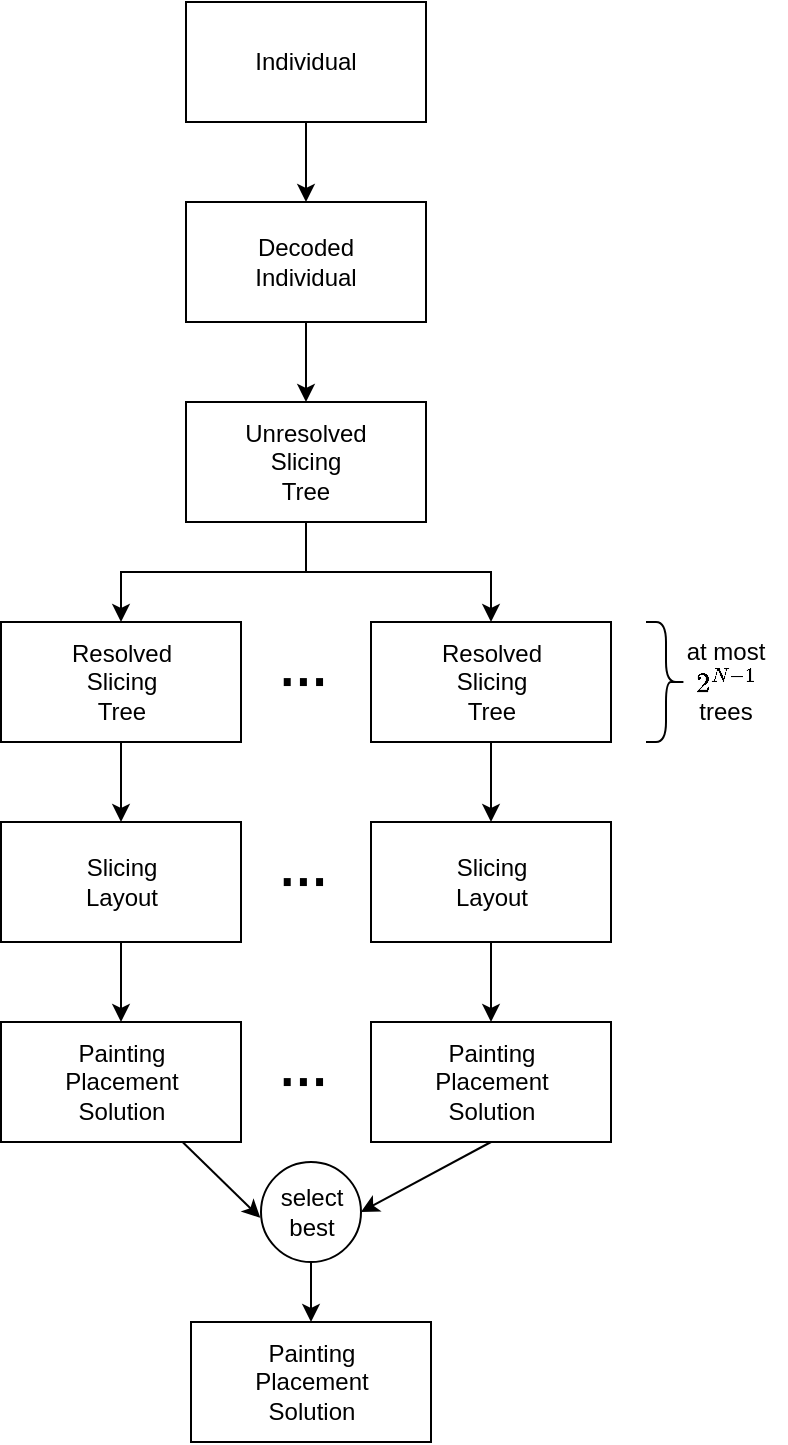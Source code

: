 <mxfile version="21.1.2" type="device">
  <diagram name="Page-1" id="x4QWO5014bQfK3UhbYcu">
    <mxGraphModel dx="1342" dy="747" grid="1" gridSize="10" guides="1" tooltips="1" connect="1" arrows="1" fold="1" page="1" pageScale="1" pageWidth="1100" pageHeight="850" math="1" shadow="0">
      <root>
        <mxCell id="0" />
        <mxCell id="1" parent="0" />
        <mxCell id="0gRak0DVL62jFdUBthqg-3" style="edgeStyle=orthogonalEdgeStyle;rounded=0;orthogonalLoop=1;jettySize=auto;html=1;entryX=0.5;entryY=0;entryDx=0;entryDy=0;" edge="1" parent="1" source="0gRak0DVL62jFdUBthqg-1" target="0gRak0DVL62jFdUBthqg-2">
          <mxGeometry relative="1" as="geometry" />
        </mxCell>
        <mxCell id="0gRak0DVL62jFdUBthqg-1" value="Individual" style="rounded=0;whiteSpace=wrap;html=1;" vertex="1" parent="1">
          <mxGeometry x="530" y="180" width="120" height="60" as="geometry" />
        </mxCell>
        <mxCell id="0gRak0DVL62jFdUBthqg-5" style="edgeStyle=orthogonalEdgeStyle;rounded=0;orthogonalLoop=1;jettySize=auto;html=1;entryX=0.5;entryY=0;entryDx=0;entryDy=0;" edge="1" parent="1" source="0gRak0DVL62jFdUBthqg-2" target="0gRak0DVL62jFdUBthqg-4">
          <mxGeometry relative="1" as="geometry" />
        </mxCell>
        <mxCell id="0gRak0DVL62jFdUBthqg-2" value="Decoded&lt;br&gt;Individual" style="rounded=0;whiteSpace=wrap;html=1;" vertex="1" parent="1">
          <mxGeometry x="530" y="280" width="120" height="60" as="geometry" />
        </mxCell>
        <mxCell id="0gRak0DVL62jFdUBthqg-36" style="edgeStyle=orthogonalEdgeStyle;rounded=0;orthogonalLoop=1;jettySize=auto;html=1;entryX=0.5;entryY=0;entryDx=0;entryDy=0;" edge="1" parent="1" source="0gRak0DVL62jFdUBthqg-4" target="0gRak0DVL62jFdUBthqg-6">
          <mxGeometry relative="1" as="geometry" />
        </mxCell>
        <mxCell id="0gRak0DVL62jFdUBthqg-37" style="edgeStyle=orthogonalEdgeStyle;rounded=0;orthogonalLoop=1;jettySize=auto;html=1;" edge="1" parent="1" source="0gRak0DVL62jFdUBthqg-4" target="0gRak0DVL62jFdUBthqg-8">
          <mxGeometry relative="1" as="geometry" />
        </mxCell>
        <mxCell id="0gRak0DVL62jFdUBthqg-4" value="Unresolved&lt;br&gt;Slicing&lt;br&gt;Tree" style="rounded=0;whiteSpace=wrap;html=1;" vertex="1" parent="1">
          <mxGeometry x="530" y="380" width="120" height="60" as="geometry" />
        </mxCell>
        <mxCell id="0gRak0DVL62jFdUBthqg-20" style="edgeStyle=orthogonalEdgeStyle;rounded=0;orthogonalLoop=1;jettySize=auto;html=1;entryX=0.5;entryY=0;entryDx=0;entryDy=0;" edge="1" parent="1" source="0gRak0DVL62jFdUBthqg-6" target="0gRak0DVL62jFdUBthqg-17">
          <mxGeometry relative="1" as="geometry" />
        </mxCell>
        <mxCell id="0gRak0DVL62jFdUBthqg-6" value="Resolved&lt;br&gt;Slicing&lt;br&gt;Tree" style="rounded=0;whiteSpace=wrap;html=1;" vertex="1" parent="1">
          <mxGeometry x="437.5" y="490" width="120" height="60" as="geometry" />
        </mxCell>
        <mxCell id="0gRak0DVL62jFdUBthqg-21" style="edgeStyle=orthogonalEdgeStyle;rounded=0;orthogonalLoop=1;jettySize=auto;html=1;entryX=0.5;entryY=0;entryDx=0;entryDy=0;" edge="1" parent="1" source="0gRak0DVL62jFdUBthqg-7">
          <mxGeometry relative="1" as="geometry">
            <mxPoint x="590" y="590" as="targetPoint" />
          </mxGeometry>
        </mxCell>
        <mxCell id="0gRak0DVL62jFdUBthqg-22" style="edgeStyle=orthogonalEdgeStyle;rounded=0;orthogonalLoop=1;jettySize=auto;html=1;entryX=0.5;entryY=0;entryDx=0;entryDy=0;" edge="1" parent="1" source="0gRak0DVL62jFdUBthqg-8" target="0gRak0DVL62jFdUBthqg-19">
          <mxGeometry relative="1" as="geometry" />
        </mxCell>
        <mxCell id="0gRak0DVL62jFdUBthqg-8" value="Resolved&lt;br style=&quot;border-color: var(--border-color);&quot;&gt;Slicing&lt;br style=&quot;border-color: var(--border-color);&quot;&gt;Tree" style="rounded=0;whiteSpace=wrap;html=1;" vertex="1" parent="1">
          <mxGeometry x="622.5" y="490" width="120" height="60" as="geometry" />
        </mxCell>
        <mxCell id="0gRak0DVL62jFdUBthqg-12" value="&lt;h1 class=&quot;gh-header-title mb-2 lh-condensed f1 mr-0 flex-auto wb-break-word&quot;&gt;⋯&lt;/h1&gt;" style="text;html=1;strokeColor=none;fillColor=none;align=center;verticalAlign=middle;whiteSpace=wrap;rounded=0;" vertex="1" parent="1">
          <mxGeometry x="557.5" y="505" width="60" height="30" as="geometry" />
        </mxCell>
        <mxCell id="0gRak0DVL62jFdUBthqg-14" value="" style="shape=curlyBracket;whiteSpace=wrap;html=1;rounded=1;flipH=1;labelPosition=right;verticalLabelPosition=middle;align=left;verticalAlign=middle;" vertex="1" parent="1">
          <mxGeometry x="760" y="490" width="20" height="60" as="geometry" />
        </mxCell>
        <mxCell id="0gRak0DVL62jFdUBthqg-15" value="at most&lt;br&gt;\(2^{N-1}\)&lt;br&gt;trees" style="text;html=1;strokeColor=none;fillColor=none;align=center;verticalAlign=middle;whiteSpace=wrap;rounded=0;" vertex="1" parent="1">
          <mxGeometry x="770" y="505" width="60" height="30" as="geometry" />
        </mxCell>
        <mxCell id="0gRak0DVL62jFdUBthqg-30" style="edgeStyle=orthogonalEdgeStyle;rounded=0;orthogonalLoop=1;jettySize=auto;html=1;entryX=0.5;entryY=0;entryDx=0;entryDy=0;" edge="1" parent="1" source="0gRak0DVL62jFdUBthqg-17" target="0gRak0DVL62jFdUBthqg-27">
          <mxGeometry relative="1" as="geometry" />
        </mxCell>
        <mxCell id="0gRak0DVL62jFdUBthqg-17" value="Slicing&lt;br&gt;Layout" style="rounded=0;whiteSpace=wrap;html=1;" vertex="1" parent="1">
          <mxGeometry x="437.5" y="590" width="120" height="60" as="geometry" />
        </mxCell>
        <mxCell id="0gRak0DVL62jFdUBthqg-31" style="edgeStyle=orthogonalEdgeStyle;rounded=0;orthogonalLoop=1;jettySize=auto;html=1;entryX=0.5;entryY=0;entryDx=0;entryDy=0;" edge="1" parent="1" source="0gRak0DVL62jFdUBthqg-18">
          <mxGeometry relative="1" as="geometry">
            <mxPoint x="590" y="690" as="targetPoint" />
          </mxGeometry>
        </mxCell>
        <mxCell id="0gRak0DVL62jFdUBthqg-32" style="edgeStyle=orthogonalEdgeStyle;rounded=0;orthogonalLoop=1;jettySize=auto;html=1;entryX=0.5;entryY=0;entryDx=0;entryDy=0;" edge="1" parent="1" source="0gRak0DVL62jFdUBthqg-19" target="0gRak0DVL62jFdUBthqg-29">
          <mxGeometry relative="1" as="geometry" />
        </mxCell>
        <mxCell id="0gRak0DVL62jFdUBthqg-19" value="Slicing&lt;br style=&quot;border-color: var(--border-color);&quot;&gt;Layout" style="rounded=0;whiteSpace=wrap;html=1;" vertex="1" parent="1">
          <mxGeometry x="622.5" y="590" width="120" height="60" as="geometry" />
        </mxCell>
        <mxCell id="0gRak0DVL62jFdUBthqg-44" style="edgeStyle=none;shape=connector;rounded=0;orthogonalLoop=1;jettySize=auto;html=1;entryX=-0.007;entryY=0.558;entryDx=0;entryDy=0;entryPerimeter=0;labelBackgroundColor=default;strokeColor=default;fontFamily=Helvetica;fontSize=11;fontColor=default;endArrow=classic;" edge="1" parent="1" source="0gRak0DVL62jFdUBthqg-27" target="0gRak0DVL62jFdUBthqg-41">
          <mxGeometry relative="1" as="geometry" />
        </mxCell>
        <mxCell id="0gRak0DVL62jFdUBthqg-27" value="Painting&lt;br&gt;Placement&lt;br&gt;Solution" style="rounded=0;whiteSpace=wrap;html=1;" vertex="1" parent="1">
          <mxGeometry x="437.5" y="690" width="120" height="60" as="geometry" />
        </mxCell>
        <mxCell id="0gRak0DVL62jFdUBthqg-43" style="rounded=0;orthogonalLoop=1;jettySize=auto;html=1;entryX=1;entryY=0.5;entryDx=0;entryDy=0;exitX=0.5;exitY=1;exitDx=0;exitDy=0;" edge="1" parent="1" source="0gRak0DVL62jFdUBthqg-29" target="0gRak0DVL62jFdUBthqg-41">
          <mxGeometry relative="1" as="geometry" />
        </mxCell>
        <mxCell id="0gRak0DVL62jFdUBthqg-29" value="Painting&lt;br style=&quot;border-color: var(--border-color);&quot;&gt;Placement&lt;br style=&quot;border-color: var(--border-color);&quot;&gt;Solution" style="rounded=0;whiteSpace=wrap;html=1;" vertex="1" parent="1">
          <mxGeometry x="622.5" y="690" width="120" height="60" as="geometry" />
        </mxCell>
        <mxCell id="0gRak0DVL62jFdUBthqg-34" value="&lt;h1 class=&quot;gh-header-title mb-2 lh-condensed f1 mr-0 flex-auto wb-break-word&quot;&gt;⋯&lt;/h1&gt;" style="text;html=1;strokeColor=none;fillColor=none;align=center;verticalAlign=middle;whiteSpace=wrap;rounded=0;" vertex="1" parent="1">
          <mxGeometry x="557.5" y="605" width="60" height="30" as="geometry" />
        </mxCell>
        <mxCell id="0gRak0DVL62jFdUBthqg-35" value="&lt;h1 class=&quot;gh-header-title mb-2 lh-condensed f1 mr-0 flex-auto wb-break-word&quot;&gt;⋯&lt;/h1&gt;" style="text;html=1;strokeColor=none;fillColor=none;align=center;verticalAlign=middle;whiteSpace=wrap;rounded=0;" vertex="1" parent="1">
          <mxGeometry x="557.5" y="705" width="60" height="30" as="geometry" />
        </mxCell>
        <mxCell id="0gRak0DVL62jFdUBthqg-38" value="Painting&lt;br style=&quot;border-color: var(--border-color);&quot;&gt;Placement&lt;br style=&quot;border-color: var(--border-color);&quot;&gt;Solution" style="rounded=0;whiteSpace=wrap;html=1;" vertex="1" parent="1">
          <mxGeometry x="532.5" y="840" width="120" height="60" as="geometry" />
        </mxCell>
        <mxCell id="0gRak0DVL62jFdUBthqg-45" style="edgeStyle=orthogonalEdgeStyle;shape=connector;rounded=0;orthogonalLoop=1;jettySize=auto;html=1;entryX=0.5;entryY=0;entryDx=0;entryDy=0;labelBackgroundColor=default;strokeColor=default;fontFamily=Helvetica;fontSize=11;fontColor=default;endArrow=classic;" edge="1" parent="1" source="0gRak0DVL62jFdUBthqg-41" target="0gRak0DVL62jFdUBthqg-38">
          <mxGeometry relative="1" as="geometry" />
        </mxCell>
        <mxCell id="0gRak0DVL62jFdUBthqg-41" value="select&lt;br&gt;best" style="ellipse;whiteSpace=wrap;html=1;aspect=fixed;" vertex="1" parent="1">
          <mxGeometry x="567.5" y="760" width="50" height="50" as="geometry" />
        </mxCell>
      </root>
    </mxGraphModel>
  </diagram>
</mxfile>
